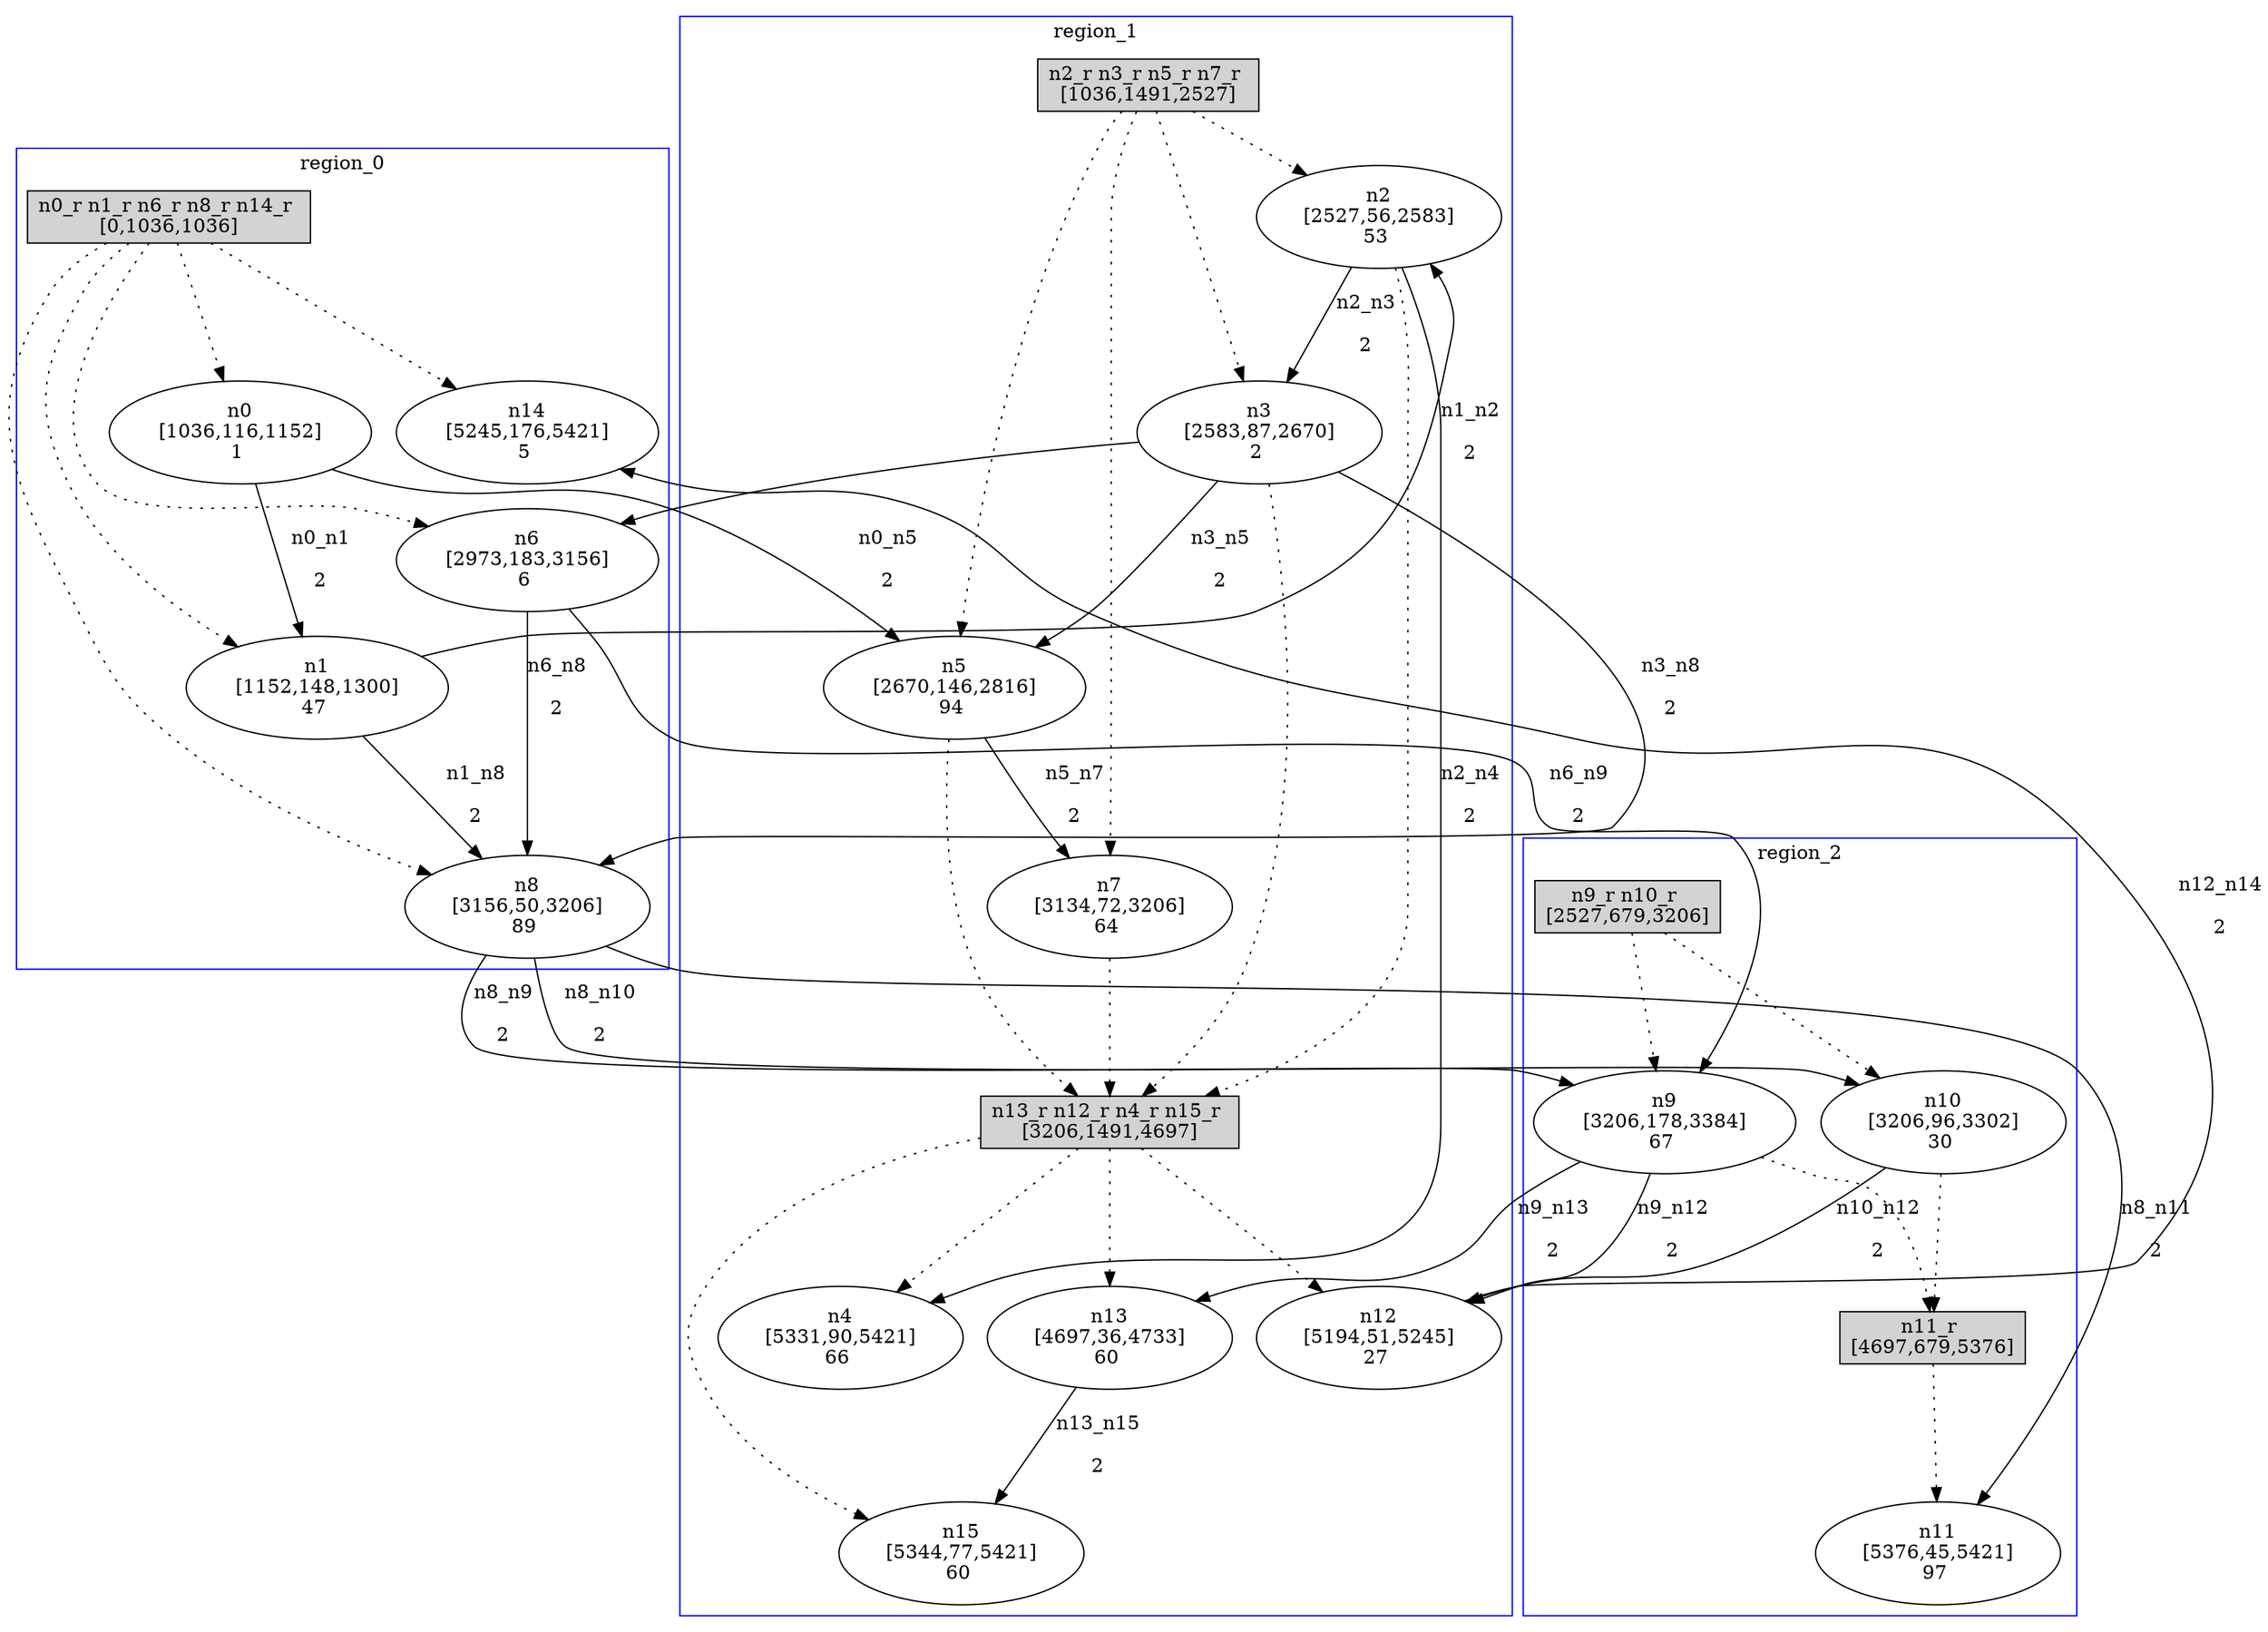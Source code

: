 //3-LSsolveMIPnSolStatus 9.
//4-SL 5421.
//5-LSsolveMIPsolveTime(double) 1800.02.
//6-reconfigurateNum(int) 5.
//7-reconfigurateTime(int) 5376.
digraph test_0 {
	size="28,40";
	subgraph cluster0 {
		stytle=filled;
		color=blue;
		label=region_0;
		reconfNode_0_1 [ shape = box, style = filled, label = "n0_r n1_r n6_r n8_r n14_r \n[0,1036,1036]" ];
		n0 [ label="n0\n[1036,116,1152]\n1 " ];
		n1 [ label="n1\n[1152,148,1300]\n47 " ];
		n6 [ label="n6\n[2973,183,3156]\n6 " ];
		n8 [ label="n8\n[3156,50,3206]\n89 " ];
		n14 [ label="n14\n[5245,176,5421]\n5 " ];
		reconfNode_0_1 -> n0 [ style = dotted ];
		reconfNode_0_1 -> n1 [ style = dotted ];
		reconfNode_0_1 -> n6 [ style = dotted ];
		reconfNode_0_1 -> n8 [ style = dotted ];
		reconfNode_0_1 -> n14 [ style = dotted ];
	}
	subgraph cluster1 {
		stytle=filled;
		color=blue;
		label=region_1;
		reconfNode_1_1 [ shape = box, style = filled, label = "n2_r n3_r n5_r n7_r \n[1036,1491,2527]" ];
		n2 [ label="n2\n[2527,56,2583]\n53 " ];
		n3 [ label="n3\n[2583,87,2670]\n2 " ];
		n5 [ label="n5\n[2670,146,2816]\n94 " ];
		n7 [ label="n7\n[3134,72,3206]\n64 " ];
		reconfNode_1_1 -> n2 [ style = dotted ];
		reconfNode_1_1 -> n3 [ style = dotted ];
		reconfNode_1_1 -> n5 [ style = dotted ];
		reconfNode_1_1 -> n7 [ style = dotted ];
		n2 -> reconfNode_1_2 [ style = dotted ];
		n3 -> reconfNode_1_2 [ style = dotted ];
		n5 -> reconfNode_1_2 [ style = dotted ];
		n7 -> reconfNode_1_2 [ style = dotted ];
		reconfNode_1_2 [ shape = box, style = filled, label = "n13_r n12_r n4_r n15_r \n[3206,1491,4697]" ];
		n13 [ label="n13\n[4697,36,4733]\n60 " ];
		n12 [ label="n12\n[5194,51,5245]\n27 " ];
		n4 [ label="n4\n[5331,90,5421]\n66 " ];
		n15 [ label="n15\n[5344,77,5421]\n60 " ];
		reconfNode_1_2 -> n13 [ style = dotted ];
		reconfNode_1_2 -> n12 [ style = dotted ];
		reconfNode_1_2 -> n4 [ style = dotted ];
		reconfNode_1_2 -> n15 [ style = dotted ];
	}
	subgraph cluster2 {
		stytle=filled;
		color=blue;
		label=region_2;
		reconfNode_2_1 [ shape = box, style = filled, label = "n9_r n10_r \n[2527,679,3206]" ];
		n9 [ label="n9\n[3206,178,3384]\n67 " ];
		n10 [ label="n10\n[3206,96,3302]\n30 " ];
		reconfNode_2_1 -> n9 [ style = dotted ];
		reconfNode_2_1 -> n10 [ style = dotted ];
		n9 -> reconfNode_2_2 [ style = dotted ];
		n10 -> reconfNode_2_2 [ style = dotted ];
		reconfNode_2_2 [ shape = box, style = filled, label = "n11_r \n[4697,679,5376]" ];
		n11 [ label="n11\n[5376,45,5421]\n97 " ];
		reconfNode_2_2 -> n11 [ style = dotted ];
	}
	n0 -> n1 [ label="n0_n1\n2" ];
	n0 -> n5 [ label="n0_n5\n2" ];
	n1 -> n2 [ label="n1_n2\n2" ];
	n1 -> n8 [ label="n1_n8\n2" ];
	n5 -> n7 [ label="n5_n7\n2" ];
	n2 -> n3 [ label="n2_n3\n2" ];
	n2 -> n4 [ label="n2_n4\n2" ];
	n8 -> n9 [ label="n8_n9\n2" ];
	n8 -> n10 [ label="n8_n10\n2" ];
	n8 -> n11 [ label="n8_n11\n2" ];
	n3 -> n5 [ label="n3_n5\n2" ];
	n3 -> n6 [ label="n3_n6\n2" ];
	n3 -> n8 [ label="n3_n8\n2" ];
	n6 -> n8 [ label="n6_n8\n2" ];
	n6 -> n9 [ label="n6_n9\n2" ];
	n9 -> n12 [ label="n9_n12\n2" ];
	n9 -> n13 [ label="n9_n13\n2" ];
	n10 -> n12 [ label="n10_n12\n2" ];
	n12 -> n14 [ label="n12_n14\n2" ];
	n13 -> n15 [ label="n13_n15\n2" ];
}
